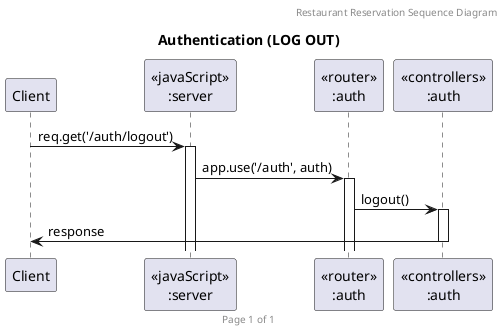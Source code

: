 @startuml Authentication (LOG OUT)

header Restaurant Reservation Sequence Diagram
footer Page %page% of %lastpage%
title "Authentication (LOG OUT)"

participant "Client" as client
participant "<<javaScript>>\n:server" as server
participant "<<router>>\n:auth" as routerAuth
participant "<<controllers>>\n:auth" as controllersAuth

' LOG OUT
client->server ++:req.get('/auth/logout')
server->routerAuth ++:app.use('/auth', auth)
routerAuth -> controllersAuth ++:logout()
controllersAuth->client --:response

@enduml